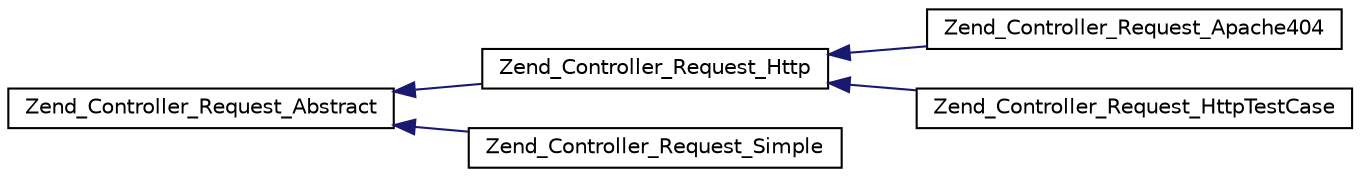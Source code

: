 digraph G
{
  edge [fontname="Helvetica",fontsize="10",labelfontname="Helvetica",labelfontsize="10"];
  node [fontname="Helvetica",fontsize="10",shape=record];
  rankdir="LR";
  Node1 [label="Zend_Controller_Request_Abstract",height=0.2,width=0.4,color="black", fillcolor="white", style="filled",URL="$class_zend___controller___request___abstract.html"];
  Node1 -> Node2 [dir="back",color="midnightblue",fontsize="10",style="solid",fontname="Helvetica"];
  Node2 [label="Zend_Controller_Request_Http",height=0.2,width=0.4,color="black", fillcolor="white", style="filled",URL="$class_zend___controller___request___http.html"];
  Node2 -> Node3 [dir="back",color="midnightblue",fontsize="10",style="solid",fontname="Helvetica"];
  Node3 [label="Zend_Controller_Request_Apache404",height=0.2,width=0.4,color="black", fillcolor="white", style="filled",URL="$class_zend___controller___request___apache404.html"];
  Node2 -> Node4 [dir="back",color="midnightblue",fontsize="10",style="solid",fontname="Helvetica"];
  Node4 [label="Zend_Controller_Request_HttpTestCase",height=0.2,width=0.4,color="black", fillcolor="white", style="filled",URL="$class_zend___controller___request___http_test_case.html"];
  Node1 -> Node5 [dir="back",color="midnightblue",fontsize="10",style="solid",fontname="Helvetica"];
  Node5 [label="Zend_Controller_Request_Simple",height=0.2,width=0.4,color="black", fillcolor="white", style="filled",URL="$class_zend___controller___request___simple.html"];
}
